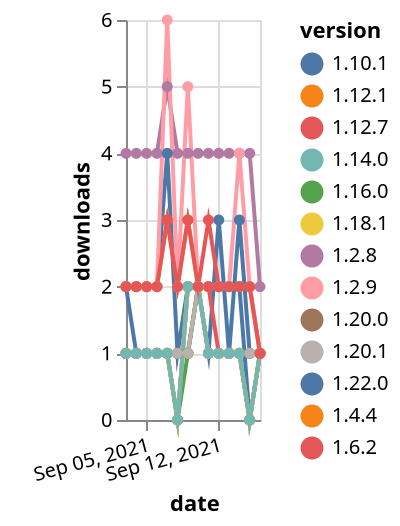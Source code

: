 {"$schema": "https://vega.github.io/schema/vega-lite/v5.json", "description": "A simple bar chart with embedded data.", "data": {"values": [{"date": "2021-09-03", "total": 4744, "delta": 4, "version": "1.2.8"}, {"date": "2021-09-04", "total": 4748, "delta": 4, "version": "1.2.8"}, {"date": "2021-09-05", "total": 4752, "delta": 4, "version": "1.2.8"}, {"date": "2021-09-06", "total": 4756, "delta": 4, "version": "1.2.8"}, {"date": "2021-09-07", "total": 4761, "delta": 5, "version": "1.2.8"}, {"date": "2021-09-08", "total": 4765, "delta": 4, "version": "1.2.8"}, {"date": "2021-09-09", "total": 4769, "delta": 4, "version": "1.2.8"}, {"date": "2021-09-10", "total": 4773, "delta": 4, "version": "1.2.8"}, {"date": "2021-09-11", "total": 4777, "delta": 4, "version": "1.2.8"}, {"date": "2021-09-12", "total": 4781, "delta": 4, "version": "1.2.8"}, {"date": "2021-09-13", "total": 4785, "delta": 4, "version": "1.2.8"}, {"date": "2021-09-14", "total": 4789, "delta": 4, "version": "1.2.8"}, {"date": "2021-09-15", "total": 4793, "delta": 4, "version": "1.2.8"}, {"date": "2021-09-16", "total": 4795, "delta": 2, "version": "1.2.8"}, {"date": "2021-09-03", "total": 2471, "delta": 2, "version": "1.10.1"}, {"date": "2021-09-04", "total": 2473, "delta": 2, "version": "1.10.1"}, {"date": "2021-09-05", "total": 2475, "delta": 2, "version": "1.10.1"}, {"date": "2021-09-06", "total": 2477, "delta": 2, "version": "1.10.1"}, {"date": "2021-09-07", "total": 2481, "delta": 4, "version": "1.10.1"}, {"date": "2021-09-08", "total": 2482, "delta": 1, "version": "1.10.1"}, {"date": "2021-09-09", "total": 2484, "delta": 2, "version": "1.10.1"}, {"date": "2021-09-10", "total": 2486, "delta": 2, "version": "1.10.1"}, {"date": "2021-09-11", "total": 2488, "delta": 2, "version": "1.10.1"}, {"date": "2021-09-12", "total": 2490, "delta": 2, "version": "1.10.1"}, {"date": "2021-09-13", "total": 2492, "delta": 2, "version": "1.10.1"}, {"date": "2021-09-14", "total": 2494, "delta": 2, "version": "1.10.1"}, {"date": "2021-09-15", "total": 2494, "delta": 0, "version": "1.10.1"}, {"date": "2021-09-16", "total": 2495, "delta": 1, "version": "1.10.1"}, {"date": "2021-09-03", "total": 132, "delta": 2, "version": "1.22.0"}, {"date": "2021-09-04", "total": 133, "delta": 1, "version": "1.22.0"}, {"date": "2021-09-05", "total": 134, "delta": 1, "version": "1.22.0"}, {"date": "2021-09-06", "total": 135, "delta": 1, "version": "1.22.0"}, {"date": "2021-09-07", "total": 136, "delta": 1, "version": "1.22.0"}, {"date": "2021-09-08", "total": 137, "delta": 1, "version": "1.22.0"}, {"date": "2021-09-09", "total": 138, "delta": 1, "version": "1.22.0"}, {"date": "2021-09-10", "total": 140, "delta": 2, "version": "1.22.0"}, {"date": "2021-09-11", "total": 141, "delta": 1, "version": "1.22.0"}, {"date": "2021-09-12", "total": 144, "delta": 3, "version": "1.22.0"}, {"date": "2021-09-13", "total": 145, "delta": 1, "version": "1.22.0"}, {"date": "2021-09-14", "total": 148, "delta": 3, "version": "1.22.0"}, {"date": "2021-09-15", "total": 149, "delta": 1, "version": "1.22.0"}, {"date": "2021-09-16", "total": 150, "delta": 1, "version": "1.22.0"}, {"date": "2021-09-03", "total": 2637, "delta": 2, "version": "1.4.4"}, {"date": "2021-09-04", "total": 2639, "delta": 2, "version": "1.4.4"}, {"date": "2021-09-05", "total": 2641, "delta": 2, "version": "1.4.4"}, {"date": "2021-09-06", "total": 2643, "delta": 2, "version": "1.4.4"}, {"date": "2021-09-07", "total": 2646, "delta": 3, "version": "1.4.4"}, {"date": "2021-09-08", "total": 2648, "delta": 2, "version": "1.4.4"}, {"date": "2021-09-09", "total": 2651, "delta": 3, "version": "1.4.4"}, {"date": "2021-09-10", "total": 2653, "delta": 2, "version": "1.4.4"}, {"date": "2021-09-11", "total": 2655, "delta": 2, "version": "1.4.4"}, {"date": "2021-09-12", "total": 2657, "delta": 2, "version": "1.4.4"}, {"date": "2021-09-13", "total": 2659, "delta": 2, "version": "1.4.4"}, {"date": "2021-09-14", "total": 2661, "delta": 2, "version": "1.4.4"}, {"date": "2021-09-15", "total": 2663, "delta": 2, "version": "1.4.4"}, {"date": "2021-09-16", "total": 2664, "delta": 1, "version": "1.4.4"}, {"date": "2021-09-03", "total": 4812, "delta": 2, "version": "1.2.9"}, {"date": "2021-09-04", "total": 4814, "delta": 2, "version": "1.2.9"}, {"date": "2021-09-05", "total": 4816, "delta": 2, "version": "1.2.9"}, {"date": "2021-09-06", "total": 4818, "delta": 2, "version": "1.2.9"}, {"date": "2021-09-07", "total": 4824, "delta": 6, "version": "1.2.9"}, {"date": "2021-09-08", "total": 4826, "delta": 2, "version": "1.2.9"}, {"date": "2021-09-09", "total": 4831, "delta": 5, "version": "1.2.9"}, {"date": "2021-09-10", "total": 4833, "delta": 2, "version": "1.2.9"}, {"date": "2021-09-11", "total": 4835, "delta": 2, "version": "1.2.9"}, {"date": "2021-09-12", "total": 4837, "delta": 2, "version": "1.2.9"}, {"date": "2021-09-13", "total": 4839, "delta": 2, "version": "1.2.9"}, {"date": "2021-09-14", "total": 4843, "delta": 4, "version": "1.2.9"}, {"date": "2021-09-15", "total": 4845, "delta": 2, "version": "1.2.9"}, {"date": "2021-09-16", "total": 4846, "delta": 1, "version": "1.2.9"}, {"date": "2021-09-03", "total": 334, "delta": 1, "version": "1.12.1"}, {"date": "2021-09-04", "total": 335, "delta": 1, "version": "1.12.1"}, {"date": "2021-09-05", "total": 336, "delta": 1, "version": "1.12.1"}, {"date": "2021-09-06", "total": 337, "delta": 1, "version": "1.12.1"}, {"date": "2021-09-07", "total": 338, "delta": 1, "version": "1.12.1"}, {"date": "2021-09-08", "total": 338, "delta": 0, "version": "1.12.1"}, {"date": "2021-09-09", "total": 340, "delta": 2, "version": "1.12.1"}, {"date": "2021-09-10", "total": 342, "delta": 2, "version": "1.12.1"}, {"date": "2021-09-11", "total": 343, "delta": 1, "version": "1.12.1"}, {"date": "2021-09-12", "total": 344, "delta": 1, "version": "1.12.1"}, {"date": "2021-09-13", "total": 345, "delta": 1, "version": "1.12.1"}, {"date": "2021-09-14", "total": 346, "delta": 1, "version": "1.12.1"}, {"date": "2021-09-15", "total": 346, "delta": 0, "version": "1.12.1"}, {"date": "2021-09-16", "total": 347, "delta": 1, "version": "1.12.1"}, {"date": "2021-09-03", "total": 162, "delta": 1, "version": "1.20.0"}, {"date": "2021-09-04", "total": 163, "delta": 1, "version": "1.20.0"}, {"date": "2021-09-05", "total": 164, "delta": 1, "version": "1.20.0"}, {"date": "2021-09-06", "total": 165, "delta": 1, "version": "1.20.0"}, {"date": "2021-09-07", "total": 166, "delta": 1, "version": "1.20.0"}, {"date": "2021-09-08", "total": 167, "delta": 1, "version": "1.20.0"}, {"date": "2021-09-09", "total": 168, "delta": 1, "version": "1.20.0"}, {"date": "2021-09-10", "total": 170, "delta": 2, "version": "1.20.0"}, {"date": "2021-09-11", "total": 171, "delta": 1, "version": "1.20.0"}, {"date": "2021-09-12", "total": 172, "delta": 1, "version": "1.20.0"}, {"date": "2021-09-13", "total": 173, "delta": 1, "version": "1.20.0"}, {"date": "2021-09-14", "total": 174, "delta": 1, "version": "1.20.0"}, {"date": "2021-09-15", "total": 175, "delta": 1, "version": "1.20.0"}, {"date": "2021-09-16", "total": 176, "delta": 1, "version": "1.20.0"}, {"date": "2021-09-03", "total": 214, "delta": 1, "version": "1.16.0"}, {"date": "2021-09-04", "total": 215, "delta": 1, "version": "1.16.0"}, {"date": "2021-09-05", "total": 216, "delta": 1, "version": "1.16.0"}, {"date": "2021-09-06", "total": 217, "delta": 1, "version": "1.16.0"}, {"date": "2021-09-07", "total": 218, "delta": 1, "version": "1.16.0"}, {"date": "2021-09-08", "total": 218, "delta": 0, "version": "1.16.0"}, {"date": "2021-09-09", "total": 219, "delta": 1, "version": "1.16.0"}, {"date": "2021-09-10", "total": 221, "delta": 2, "version": "1.16.0"}, {"date": "2021-09-11", "total": 222, "delta": 1, "version": "1.16.0"}, {"date": "2021-09-12", "total": 223, "delta": 1, "version": "1.16.0"}, {"date": "2021-09-13", "total": 224, "delta": 1, "version": "1.16.0"}, {"date": "2021-09-14", "total": 225, "delta": 1, "version": "1.16.0"}, {"date": "2021-09-15", "total": 225, "delta": 0, "version": "1.16.0"}, {"date": "2021-09-16", "total": 226, "delta": 1, "version": "1.16.0"}, {"date": "2021-09-03", "total": 257, "delta": 1, "version": "1.12.7"}, {"date": "2021-09-04", "total": 258, "delta": 1, "version": "1.12.7"}, {"date": "2021-09-05", "total": 259, "delta": 1, "version": "1.12.7"}, {"date": "2021-09-06", "total": 260, "delta": 1, "version": "1.12.7"}, {"date": "2021-09-07", "total": 261, "delta": 1, "version": "1.12.7"}, {"date": "2021-09-08", "total": 261, "delta": 0, "version": "1.12.7"}, {"date": "2021-09-09", "total": 263, "delta": 2, "version": "1.12.7"}, {"date": "2021-09-10", "total": 265, "delta": 2, "version": "1.12.7"}, {"date": "2021-09-11", "total": 267, "delta": 2, "version": "1.12.7"}, {"date": "2021-09-12", "total": 268, "delta": 1, "version": "1.12.7"}, {"date": "2021-09-13", "total": 269, "delta": 1, "version": "1.12.7"}, {"date": "2021-09-14", "total": 270, "delta": 1, "version": "1.12.7"}, {"date": "2021-09-15", "total": 270, "delta": 0, "version": "1.12.7"}, {"date": "2021-09-16", "total": 271, "delta": 1, "version": "1.12.7"}, {"date": "2021-09-03", "total": 204, "delta": 1, "version": "1.18.1"}, {"date": "2021-09-04", "total": 205, "delta": 1, "version": "1.18.1"}, {"date": "2021-09-05", "total": 206, "delta": 1, "version": "1.18.1"}, {"date": "2021-09-06", "total": 207, "delta": 1, "version": "1.18.1"}, {"date": "2021-09-07", "total": 208, "delta": 1, "version": "1.18.1"}, {"date": "2021-09-08", "total": 208, "delta": 0, "version": "1.18.1"}, {"date": "2021-09-09", "total": 210, "delta": 2, "version": "1.18.1"}, {"date": "2021-09-10", "total": 212, "delta": 2, "version": "1.18.1"}, {"date": "2021-09-11", "total": 213, "delta": 1, "version": "1.18.1"}, {"date": "2021-09-12", "total": 214, "delta": 1, "version": "1.18.1"}, {"date": "2021-09-13", "total": 215, "delta": 1, "version": "1.18.1"}, {"date": "2021-09-14", "total": 216, "delta": 1, "version": "1.18.1"}, {"date": "2021-09-15", "total": 216, "delta": 0, "version": "1.18.1"}, {"date": "2021-09-16", "total": 217, "delta": 1, "version": "1.18.1"}, {"date": "2021-09-03", "total": 139, "delta": 1, "version": "1.20.1"}, {"date": "2021-09-04", "total": 140, "delta": 1, "version": "1.20.1"}, {"date": "2021-09-05", "total": 141, "delta": 1, "version": "1.20.1"}, {"date": "2021-09-06", "total": 142, "delta": 1, "version": "1.20.1"}, {"date": "2021-09-07", "total": 143, "delta": 1, "version": "1.20.1"}, {"date": "2021-09-08", "total": 144, "delta": 1, "version": "1.20.1"}, {"date": "2021-09-09", "total": 145, "delta": 1, "version": "1.20.1"}, {"date": "2021-09-10", "total": 147, "delta": 2, "version": "1.20.1"}, {"date": "2021-09-11", "total": 148, "delta": 1, "version": "1.20.1"}, {"date": "2021-09-12", "total": 149, "delta": 1, "version": "1.20.1"}, {"date": "2021-09-13", "total": 150, "delta": 1, "version": "1.20.1"}, {"date": "2021-09-14", "total": 151, "delta": 1, "version": "1.20.1"}, {"date": "2021-09-15", "total": 152, "delta": 1, "version": "1.20.1"}, {"date": "2021-09-16", "total": 153, "delta": 1, "version": "1.20.1"}, {"date": "2021-09-03", "total": 220, "delta": 1, "version": "1.14.0"}, {"date": "2021-09-04", "total": 221, "delta": 1, "version": "1.14.0"}, {"date": "2021-09-05", "total": 222, "delta": 1, "version": "1.14.0"}, {"date": "2021-09-06", "total": 223, "delta": 1, "version": "1.14.0"}, {"date": "2021-09-07", "total": 224, "delta": 1, "version": "1.14.0"}, {"date": "2021-09-08", "total": 224, "delta": 0, "version": "1.14.0"}, {"date": "2021-09-09", "total": 226, "delta": 2, "version": "1.14.0"}, {"date": "2021-09-10", "total": 228, "delta": 2, "version": "1.14.0"}, {"date": "2021-09-11", "total": 229, "delta": 1, "version": "1.14.0"}, {"date": "2021-09-12", "total": 230, "delta": 1, "version": "1.14.0"}, {"date": "2021-09-13", "total": 231, "delta": 1, "version": "1.14.0"}, {"date": "2021-09-14", "total": 232, "delta": 1, "version": "1.14.0"}, {"date": "2021-09-15", "total": 232, "delta": 0, "version": "1.14.0"}, {"date": "2021-09-16", "total": 233, "delta": 1, "version": "1.14.0"}, {"date": "2021-09-03", "total": 2698, "delta": 2, "version": "1.6.2"}, {"date": "2021-09-04", "total": 2700, "delta": 2, "version": "1.6.2"}, {"date": "2021-09-05", "total": 2702, "delta": 2, "version": "1.6.2"}, {"date": "2021-09-06", "total": 2704, "delta": 2, "version": "1.6.2"}, {"date": "2021-09-07", "total": 2707, "delta": 3, "version": "1.6.2"}, {"date": "2021-09-08", "total": 2709, "delta": 2, "version": "1.6.2"}, {"date": "2021-09-09", "total": 2712, "delta": 3, "version": "1.6.2"}, {"date": "2021-09-10", "total": 2714, "delta": 2, "version": "1.6.2"}, {"date": "2021-09-11", "total": 2717, "delta": 3, "version": "1.6.2"}, {"date": "2021-09-12", "total": 2719, "delta": 2, "version": "1.6.2"}, {"date": "2021-09-13", "total": 2721, "delta": 2, "version": "1.6.2"}, {"date": "2021-09-14", "total": 2723, "delta": 2, "version": "1.6.2"}, {"date": "2021-09-15", "total": 2725, "delta": 2, "version": "1.6.2"}, {"date": "2021-09-16", "total": 2726, "delta": 1, "version": "1.6.2"}]}, "width": "container", "mark": {"type": "line", "point": {"filled": true}}, "encoding": {"x": {"field": "date", "type": "temporal", "timeUnit": "yearmonthdate", "title": "date", "axis": {"labelAngle": -15}}, "y": {"field": "delta", "type": "quantitative", "title": "downloads"}, "color": {"field": "version", "type": "nominal"}, "tooltip": {"field": "delta"}}}